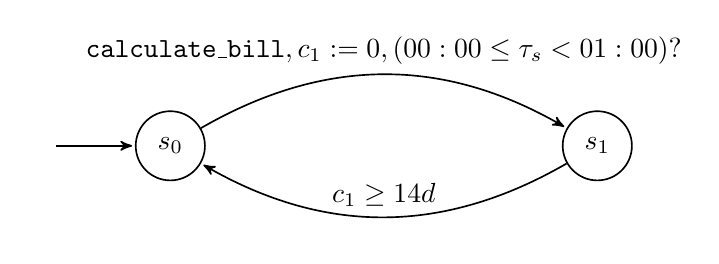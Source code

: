 \newcommand{\ccc}{\texttt{get\_users}}
\begin{tikzpicture}[->,>=stealth',shorten >=1pt,auto,node distance=7cm, semithick]
	\node(start) {};
	\node[state] (S0) [right=0cm and 1cm of start]{$s_0$};
	\node[state] (S1) [right of=start] {$s_1$};

	\path[every node/.style={sloped,anchor=south,auto=false}]
	(start) edge node {} (S0)
	(S0) edge [bend left] node {$\texttt{calculate\_bill}, c_1 := 0, (00:00 \leq \tau_s < 01:00)?$} (S1)
	(S1) edge [bend left] node {$c_1 \geq 14d$} (S0);
\end{tikzpicture}
